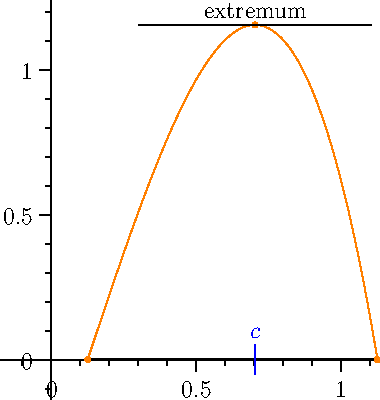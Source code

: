 import graph;
size(0,200);

real xt=0.125;

real c=1/sqrt(3)+xt;

real f(real x) { return 3*((x-xt)-(x-xt)^3); }

// secant
draw((0+xt,0)--(1+xt,0),black+1);

// graph
draw(graph(f,0+xt,1+xt),orange);
dot((0+xt,0),orange);
dot((1+xt,0),orange);

// extremum
dot((c,f(c)),orange);

label("extremum",(c,f(c)),N,black);

// tangent
draw((c-0.4,f(c))--(c+0.4,f(c)),black);

xaxis(black,RightTicks);
yaxis(black,LeftTicks);

draw((c,-0.05)--(c,0.05),blue);
label("$c$",(c,0.05),N,blue);
